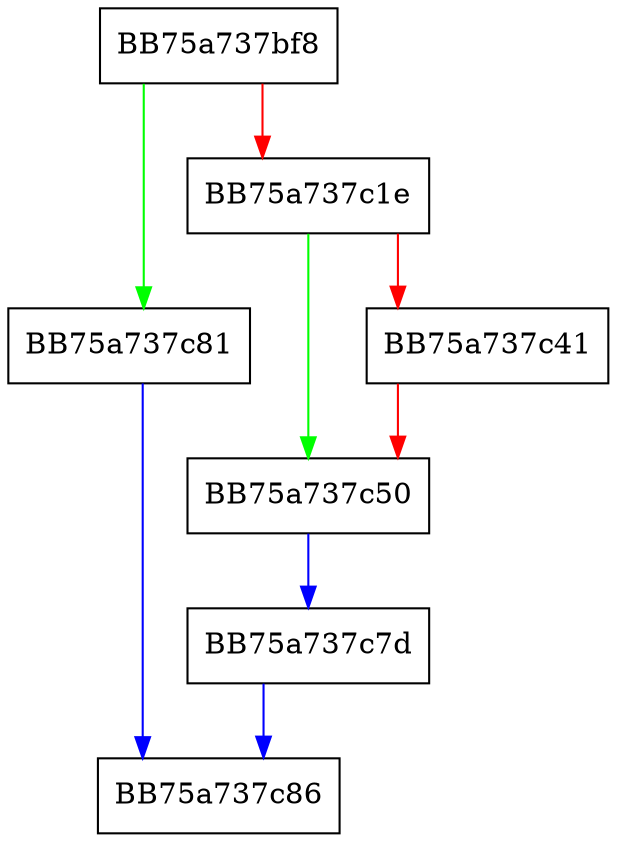 digraph CreateInstance {
  node [shape="box"];
  graph [splines=ortho];
  BB75a737bf8 -> BB75a737c81 [color="green"];
  BB75a737bf8 -> BB75a737c1e [color="red"];
  BB75a737c1e -> BB75a737c50 [color="green"];
  BB75a737c1e -> BB75a737c41 [color="red"];
  BB75a737c41 -> BB75a737c50 [color="red"];
  BB75a737c50 -> BB75a737c7d [color="blue"];
  BB75a737c7d -> BB75a737c86 [color="blue"];
  BB75a737c81 -> BB75a737c86 [color="blue"];
}